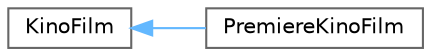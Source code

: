 digraph "Иерархия классов. Графический вид."
{
 // LATEX_PDF_SIZE
  bgcolor="transparent";
  edge [fontname=Helvetica,fontsize=10,labelfontname=Helvetica,labelfontsize=10];
  node [fontname=Helvetica,fontsize=10,shape=box,height=0.2,width=0.4];
  rankdir="LR";
  Node0 [id="Node000000",label="KinoFilm",height=0.2,width=0.4,color="grey40", fillcolor="white", style="filled",URL="$class_kino_film.html",tooltip="Базовый класс для представления информации о фильме."];
  Node0 -> Node1 [id="edge1_Node000000_Node000001",dir="back",color="steelblue1",style="solid",tooltip=" "];
  Node1 [id="Node000001",label="PremiereKinoFilm",height=0.2,width=0.4,color="grey40", fillcolor="white", style="filled",URL="$class_premiere_kino_film.html",tooltip="Производный класс для представления премьерных фильмов."];
}
